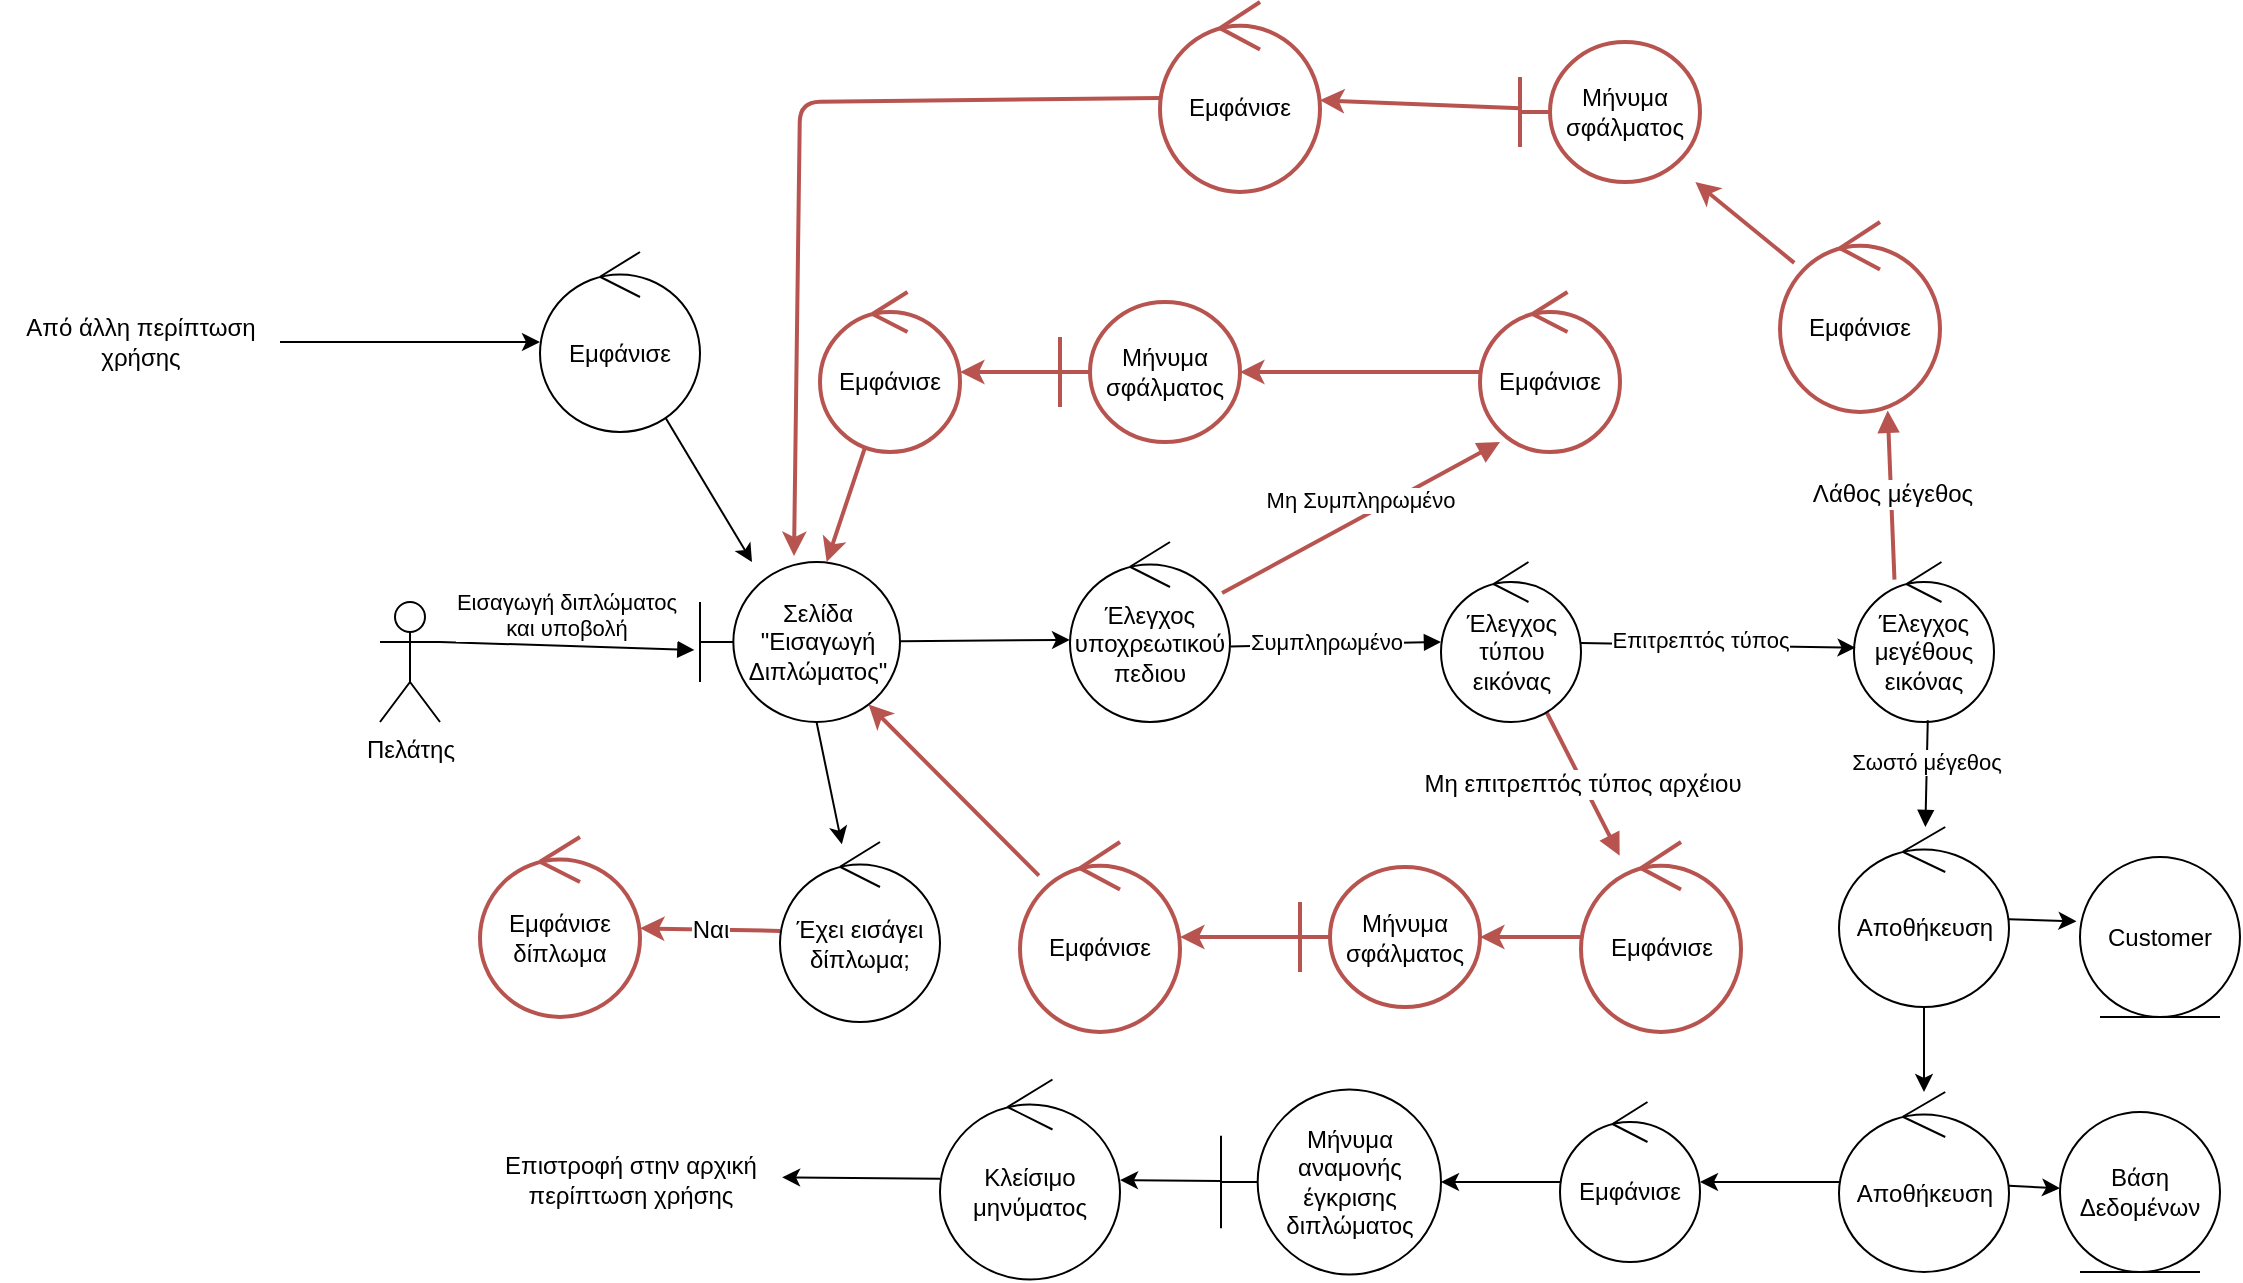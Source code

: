 <mxfile>
    <diagram name="Σελίδα-1" id="OHz2EBmf9zVARGRaG9hI">
        <mxGraphModel dx="1371" dy="457" grid="1" gridSize="10" guides="1" tooltips="1" connect="1" arrows="1" fold="1" page="1" pageScale="1" pageWidth="827" pageHeight="1169" math="0" shadow="0">
            <root>
                <mxCell id="0"/>
                <mxCell id="1" parent="0"/>
                <mxCell id="2v3vXZpvR5kIUnmruyP6-1" value="Πελάτης" style="shape=umlActor;verticalLabelPosition=bottom;verticalAlign=top;html=1;outlineConnect=0;" parent="1" vertex="1">
                    <mxGeometry x="20" y="340" width="30" height="60" as="geometry"/>
                </mxCell>
                <mxCell id="2v3vXZpvR5kIUnmruyP6-3" value="" style="html=1;verticalAlign=bottom;endArrow=block;curved=0;rounded=0;exitX=1.003;exitY=0.58;exitDx=0;exitDy=0;exitPerimeter=0;entryX=0;entryY=0.5;entryDx=0;entryDy=0;entryPerimeter=0;" parent="1" source="2v3vXZpvR5kIUnmruyP6-6" target="38" edge="1">
                    <mxGeometry width="80" relative="1" as="geometry">
                        <mxPoint x="430" y="480" as="sourcePoint"/>
                        <mxPoint x="550" y="360" as="targetPoint"/>
                        <mxPoint as="offset"/>
                    </mxGeometry>
                </mxCell>
                <mxCell id="2v3vXZpvR5kIUnmruyP6-12" value="Συμπληρωμένο" style="edgeLabel;html=1;align=center;verticalAlign=middle;resizable=0;points=[];" parent="2v3vXZpvR5kIUnmruyP6-3" vertex="1" connectable="0">
                    <mxGeometry x="-0.372" y="1" relative="1" as="geometry">
                        <mxPoint x="15" y="-1" as="offset"/>
                    </mxGeometry>
                </mxCell>
                <mxCell id="2v3vXZpvR5kIUnmruyP6-6" value="Έλεγχος υποχρεωτικού πεδιου" style="ellipse;shape=umlControl;whiteSpace=wrap;html=1;" parent="1" vertex="1">
                    <mxGeometry x="365" y="310" width="80" height="90" as="geometry"/>
                </mxCell>
                <mxCell id="2v3vXZpvR5kIUnmruyP6-8" value="Εισαγωγή διπλώματος&lt;br&gt;και υποβολή" style="html=1;verticalAlign=bottom;endArrow=block;curved=0;rounded=0;entryX=-0.028;entryY=0.55;entryDx=0;entryDy=0;entryPerimeter=0;exitX=1;exitY=0.333;exitDx=0;exitDy=0;exitPerimeter=0;" parent="1" source="2v3vXZpvR5kIUnmruyP6-1" target="2" edge="1">
                    <mxGeometry width="80" relative="1" as="geometry">
                        <mxPoint x="150" y="409.41" as="sourcePoint"/>
                        <mxPoint x="230" y="409.41" as="targetPoint"/>
                        <mxPoint as="offset"/>
                    </mxGeometry>
                </mxCell>
                <mxCell id="2v3vXZpvR5kIUnmruyP6-9" value="Έλεγχος μεγέθους εικόνας" style="ellipse;shape=umlControl;whiteSpace=wrap;html=1;" parent="1" vertex="1">
                    <mxGeometry x="757" y="320" width="70" height="80" as="geometry"/>
                </mxCell>
                <mxCell id="2v3vXZpvR5kIUnmruyP6-10" value="" style="html=1;verticalAlign=bottom;endArrow=block;curved=0;rounded=0;exitX=0.527;exitY=0.989;exitDx=0;exitDy=0;exitPerimeter=0;" parent="1" source="2v3vXZpvR5kIUnmruyP6-9" target="2v3vXZpvR5kIUnmruyP6-11" edge="1">
                    <mxGeometry width="80" relative="1" as="geometry">
                        <mxPoint x="450" y="660" as="sourcePoint"/>
                        <mxPoint x="730" y="420" as="targetPoint"/>
                    </mxGeometry>
                </mxCell>
                <mxCell id="2v3vXZpvR5kIUnmruyP6-19" value="Σωστό μέγεθος" style="edgeLabel;html=1;align=center;verticalAlign=middle;resizable=0;points=[];" parent="2v3vXZpvR5kIUnmruyP6-10" vertex="1" connectable="0">
                    <mxGeometry x="-0.213" y="-3" relative="1" as="geometry">
                        <mxPoint x="2" as="offset"/>
                    </mxGeometry>
                </mxCell>
                <mxCell id="49" style="edgeStyle=none;html=1;entryX=-0.022;entryY=0.402;entryDx=0;entryDy=0;entryPerimeter=0;strokeWidth=1;" parent="1" source="2v3vXZpvR5kIUnmruyP6-11" target="46" edge="1">
                    <mxGeometry relative="1" as="geometry"/>
                </mxCell>
                <mxCell id="68" value="" style="edgeStyle=none;html=1;" parent="1" source="2v3vXZpvR5kIUnmruyP6-11" target="66" edge="1">
                    <mxGeometry relative="1" as="geometry"/>
                </mxCell>
                <mxCell id="2v3vXZpvR5kIUnmruyP6-11" value="Αποθήκευση" style="ellipse;shape=umlControl;whiteSpace=wrap;html=1;" parent="1" vertex="1">
                    <mxGeometry x="749.5" y="452.5" width="85" height="90" as="geometry"/>
                </mxCell>
                <mxCell id="2v3vXZpvR5kIUnmruyP6-13" value="Μη Συμπληρωμένο" style="html=1;verticalAlign=bottom;endArrow=block;curved=0;rounded=0;entryX=0.143;entryY=0.938;entryDx=0;entryDy=0;entryPerimeter=0;fillColor=#f8cecc;strokeColor=#b85450;strokeWidth=2;" parent="1" source="2v3vXZpvR5kIUnmruyP6-6" target="2v3vXZpvR5kIUnmruyP6-14" edge="1">
                    <mxGeometry width="80" relative="1" as="geometry">
                        <mxPoint x="445" y="440" as="sourcePoint"/>
                        <mxPoint x="525" y="440" as="targetPoint"/>
                    </mxGeometry>
                </mxCell>
                <mxCell id="16" value="" style="edgeStyle=none;html=1;strokeWidth=2;fontSize=12;fillColor=none;strokeColor=#b85450;" parent="1" source="2v3vXZpvR5kIUnmruyP6-14" target="13" edge="1">
                    <mxGeometry relative="1" as="geometry"/>
                </mxCell>
                <mxCell id="2v3vXZpvR5kIUnmruyP6-14" value="Εμφάνισε" style="ellipse;shape=umlControl;whiteSpace=wrap;html=1;fillColor=none;strokeColor=#b85450;strokeWidth=2;" parent="1" vertex="1">
                    <mxGeometry x="570" y="185" width="70" height="80" as="geometry"/>
                </mxCell>
                <mxCell id="2v3vXZpvR5kIUnmruyP6-18" value="Λάθος μέγεθος" style="html=1;verticalAlign=middle;endArrow=block;curved=0;rounded=0;entryX=0.673;entryY=0.992;entryDx=0;entryDy=0;entryPerimeter=0;exitX=0.289;exitY=0.11;exitDx=0;exitDy=0;exitPerimeter=0;fontSize=12;fillColor=none;strokeColor=#b85450;strokeWidth=2;" parent="1" source="2v3vXZpvR5kIUnmruyP6-9" target="32" edge="1">
                    <mxGeometry width="80" relative="1" as="geometry">
                        <mxPoint x="420" y="600" as="sourcePoint"/>
                        <mxPoint x="373.12" y="672.11" as="targetPoint"/>
                    </mxGeometry>
                </mxCell>
                <mxCell id="31" value="" style="edgeStyle=none;html=1;strokeWidth=1;" parent="1" source="2v3vXZpvR5kIUnmruyP6-24" target="11" edge="1">
                    <mxGeometry relative="1" as="geometry"/>
                </mxCell>
                <mxCell id="2v3vXZpvR5kIUnmruyP6-24" value="Εμφάνισε" style="ellipse;shape=umlControl;whiteSpace=wrap;html=1;" parent="1" vertex="1">
                    <mxGeometry x="610" y="590" width="70" height="80" as="geometry"/>
                </mxCell>
                <mxCell id="2v3vXZpvR5kIUnmruyP6-28" value="Μη επιτρεπτός τύπος αρχέιου" style="html=1;verticalAlign=middle;endArrow=block;curved=0;rounded=0;fontSize=12;fillColor=none;strokeColor=#b85450;strokeWidth=2;" parent="1" source="38" target="20" edge="1">
                    <mxGeometry width="80" relative="1" as="geometry">
                        <mxPoint x="580" y="570" as="sourcePoint"/>
                        <mxPoint x="730" y="551.3" as="targetPoint"/>
                    </mxGeometry>
                </mxCell>
                <mxCell id="26" style="edgeStyle=none;html=1;entryX=0;entryY=0.544;entryDx=0;entryDy=0;entryPerimeter=0;strokeWidth=1;" parent="1" source="2" target="2v3vXZpvR5kIUnmruyP6-6" edge="1">
                    <mxGeometry relative="1" as="geometry"/>
                </mxCell>
                <mxCell id="77" value="" style="edgeStyle=none;html=1;" parent="1" source="2" target="72" edge="1">
                    <mxGeometry relative="1" as="geometry"/>
                </mxCell>
                <mxCell id="2" value="Σελίδα &quot;Εισαγωγή Διπλώματος&quot;" style="shape=umlBoundary;whiteSpace=wrap;html=1;" parent="1" vertex="1">
                    <mxGeometry x="180" y="320" width="100" height="80" as="geometry"/>
                </mxCell>
                <mxCell id="52" value="" style="edgeStyle=none;html=1;" parent="1" source="11" target="51" edge="1">
                    <mxGeometry relative="1" as="geometry"/>
                </mxCell>
                <mxCell id="11" value="Μήνυμα αναμονής έγκρισης διπλώματος" style="shape=umlBoundary;whiteSpace=wrap;html=1;" parent="1" vertex="1">
                    <mxGeometry x="440.5" y="583.75" width="110" height="92.5" as="geometry"/>
                </mxCell>
                <mxCell id="18" style="edgeStyle=none;html=1;strokeWidth=2;fontSize=12;fillColor=none;strokeColor=#b85450;" parent="1" source="12" target="2" edge="1">
                    <mxGeometry relative="1" as="geometry"/>
                </mxCell>
                <mxCell id="12" value="Εμφάνισε" style="ellipse;shape=umlControl;whiteSpace=wrap;html=1;fillColor=none;strokeColor=#b85450;strokeWidth=2;" parent="1" vertex="1">
                    <mxGeometry x="240" y="185" width="70" height="80" as="geometry"/>
                </mxCell>
                <mxCell id="17" value="" style="edgeStyle=none;html=1;strokeWidth=2;fontSize=12;fillColor=none;strokeColor=#b85450;" parent="1" source="13" target="12" edge="1">
                    <mxGeometry relative="1" as="geometry"/>
                </mxCell>
                <mxCell id="13" value="Μήνυμα σφάλματος" style="shape=umlBoundary;whiteSpace=wrap;html=1;fillColor=none;strokeColor=#b85450;strokeWidth=2;" parent="1" vertex="1">
                    <mxGeometry x="360" y="190" width="90" height="70" as="geometry"/>
                </mxCell>
                <mxCell id="29" style="edgeStyle=none;html=1;strokeWidth=2;fontSize=12;fillColor=none;strokeColor=#b85450;" parent="1" source="20" target="21" edge="1">
                    <mxGeometry relative="1" as="geometry"/>
                </mxCell>
                <mxCell id="20" value="Εμφάνισε" style="ellipse;shape=umlControl;whiteSpace=wrap;html=1;fillColor=none;strokeColor=#b85450;strokeWidth=2;" parent="1" vertex="1">
                    <mxGeometry x="620.5" y="460" width="80" height="95" as="geometry"/>
                </mxCell>
                <mxCell id="75" value="" style="edgeStyle=none;html=1;fontSize=12;fillColor=none;strokeColor=#b85450;strokeWidth=2;" parent="1" source="21" target="22" edge="1">
                    <mxGeometry relative="1" as="geometry"/>
                </mxCell>
                <mxCell id="21" value="Μήνυμα σφάλματος" style="shape=umlBoundary;whiteSpace=wrap;html=1;fillColor=none;strokeColor=#b85450;strokeWidth=2;" parent="1" vertex="1">
                    <mxGeometry x="480" y="472.5" width="90" height="70" as="geometry"/>
                </mxCell>
                <mxCell id="23" style="edgeStyle=none;html=1;entryX=0.843;entryY=0.891;entryDx=0;entryDy=0;entryPerimeter=0;strokeWidth=2;fontSize=12;fillColor=none;strokeColor=#b85450;" parent="1" source="22" target="2" edge="1">
                    <mxGeometry relative="1" as="geometry"/>
                </mxCell>
                <mxCell id="22" value="Εμφάνισε" style="ellipse;shape=umlControl;whiteSpace=wrap;html=1;fillColor=none;strokeColor=#b85450;strokeWidth=2;" parent="1" vertex="1">
                    <mxGeometry x="340" y="460" width="80" height="95" as="geometry"/>
                </mxCell>
                <mxCell id="35" value="" style="edgeStyle=none;html=1;strokeWidth=2;fontSize=12;fillColor=none;strokeColor=#b85450;" parent="1" source="27" target="34" edge="1">
                    <mxGeometry relative="1" as="geometry"/>
                </mxCell>
                <mxCell id="27" value="Μήνυμα σφάλματος" style="shape=umlBoundary;whiteSpace=wrap;html=1;fillColor=none;strokeColor=#b85450;strokeWidth=2;" parent="1" vertex="1">
                    <mxGeometry x="590" y="60" width="90" height="70" as="geometry"/>
                </mxCell>
                <mxCell id="33" value="" style="edgeStyle=none;html=1;strokeWidth=2;fontSize=12;fillColor=none;strokeColor=#b85450;" parent="1" source="32" target="27" edge="1">
                    <mxGeometry relative="1" as="geometry"/>
                </mxCell>
                <mxCell id="32" value="Εμφάνισε" style="ellipse;shape=umlControl;whiteSpace=wrap;html=1;fillColor=none;strokeColor=#b85450;strokeWidth=2;" parent="1" vertex="1">
                    <mxGeometry x="720" y="150" width="80" height="95" as="geometry"/>
                </mxCell>
                <mxCell id="36" style="edgeStyle=none;html=1;entryX=0.47;entryY=-0.037;entryDx=0;entryDy=0;entryPerimeter=0;strokeWidth=2;fontSize=12;fillColor=none;strokeColor=#b85450;" parent="1" source="34" target="2" edge="1">
                    <mxGeometry relative="1" as="geometry">
                        <Array as="points">
                            <mxPoint x="230" y="90"/>
                        </Array>
                    </mxGeometry>
                </mxCell>
                <mxCell id="34" value="Εμφάνισε" style="ellipse;shape=umlControl;whiteSpace=wrap;html=1;fillColor=none;strokeColor=#b85450;strokeWidth=2;" parent="1" vertex="1">
                    <mxGeometry x="410" y="40" width="80" height="95" as="geometry"/>
                </mxCell>
                <mxCell id="39" style="edgeStyle=none;html=1;entryX=0.011;entryY=0.536;entryDx=0;entryDy=0;entryPerimeter=0;strokeWidth=1;" parent="1" source="38" target="2v3vXZpvR5kIUnmruyP6-9" edge="1">
                    <mxGeometry relative="1" as="geometry"/>
                </mxCell>
                <mxCell id="40" value="Επιτρεπτός τύπος" style="edgeLabel;html=1;align=center;verticalAlign=middle;resizable=0;points=[];" parent="39" connectable="0" vertex="1">
                    <mxGeometry x="-0.422" y="1" relative="1" as="geometry">
                        <mxPoint x="20" y="-1" as="offset"/>
                    </mxGeometry>
                </mxCell>
                <mxCell id="38" value="Έλεγχος τύπου εικόνας" style="ellipse;shape=umlControl;whiteSpace=wrap;html=1;" parent="1" vertex="1">
                    <mxGeometry x="550.5" y="320" width="70" height="80" as="geometry"/>
                </mxCell>
                <mxCell id="45" value="Βάση Δεδομένων" style="ellipse;shape=umlEntity;whiteSpace=wrap;html=1;strokeWidth=1;fillColor=none;" parent="1" vertex="1">
                    <mxGeometry x="860" y="595" width="80" height="80" as="geometry"/>
                </mxCell>
                <mxCell id="46" value="Customer" style="ellipse;shape=umlEntity;whiteSpace=wrap;html=1;" parent="1" vertex="1">
                    <mxGeometry x="870" y="467.5" width="80" height="80" as="geometry"/>
                </mxCell>
                <mxCell id="54" value="" style="edgeStyle=none;html=1;entryX=1.007;entryY=0.472;entryDx=0;entryDy=0;entryPerimeter=0;" parent="1" source="51" target="78" edge="1">
                    <mxGeometry relative="1" as="geometry">
                        <mxPoint x="225" y="628.75" as="targetPoint"/>
                    </mxGeometry>
                </mxCell>
                <mxCell id="51" value="Κλείσιμο μηνύματος" style="ellipse;shape=umlControl;whiteSpace=wrap;html=1;" parent="1" vertex="1">
                    <mxGeometry x="300" y="578.75" width="90" height="100" as="geometry"/>
                </mxCell>
                <mxCell id="61" style="edgeStyle=none;html=1;" parent="1" source="58" target="2" edge="1">
                    <mxGeometry relative="1" as="geometry"/>
                </mxCell>
                <mxCell id="58" value="Εμφάνισε" style="ellipse;shape=umlControl;whiteSpace=wrap;html=1;" parent="1" vertex="1">
                    <mxGeometry x="100" y="165" width="80" height="90" as="geometry"/>
                </mxCell>
                <mxCell id="64" style="edgeStyle=none;html=1;" parent="1" source="63" target="58" edge="1">
                    <mxGeometry relative="1" as="geometry">
                        <mxPoint x="115" y="105.0" as="targetPoint"/>
                    </mxGeometry>
                </mxCell>
                <mxCell id="63" value="Από άλλη περίπτωση&lt;br&gt;χρήσης" style="text;html=1;align=center;verticalAlign=middle;resizable=0;points=[];autosize=1;strokeColor=none;fillColor=none;" parent="1" vertex="1">
                    <mxGeometry x="-170" y="190" width="140" height="40" as="geometry"/>
                </mxCell>
                <mxCell id="69" value="" style="edgeStyle=none;html=1;" parent="1" source="66" target="45" edge="1">
                    <mxGeometry relative="1" as="geometry"/>
                </mxCell>
                <mxCell id="70" value="" style="edgeStyle=none;html=1;" parent="1" source="66" target="2v3vXZpvR5kIUnmruyP6-24" edge="1">
                    <mxGeometry relative="1" as="geometry"/>
                </mxCell>
                <mxCell id="66" value="Αποθήκευση" style="ellipse;shape=umlControl;whiteSpace=wrap;html=1;" parent="1" vertex="1">
                    <mxGeometry x="749.5" y="585" width="85" height="90" as="geometry"/>
                </mxCell>
                <mxCell id="76" value="Ναι" style="edgeStyle=none;html=1;fontSize=12;fillColor=none;strokeColor=#b85450;strokeWidth=2;" parent="1" source="72" target="74" edge="1">
                    <mxGeometry relative="1" as="geometry"/>
                </mxCell>
                <mxCell id="72" value="Έχει εισάγει δίπλωμα;" style="ellipse;shape=umlControl;whiteSpace=wrap;html=1;" parent="1" vertex="1">
                    <mxGeometry x="220" y="460" width="80" height="90" as="geometry"/>
                </mxCell>
                <mxCell id="74" value="Εμφάνισε δίπλωμα" style="ellipse;shape=umlControl;whiteSpace=wrap;html=1;fillColor=none;strokeColor=#b85450;strokeWidth=2;" parent="1" vertex="1">
                    <mxGeometry x="70" y="457.5" width="80" height="90" as="geometry"/>
                </mxCell>
                <mxCell id="78" value="Επιστροφή στην αρχική&lt;br&gt;περίπτωση χρήσης" style="text;html=1;align=center;verticalAlign=middle;resizable=0;points=[];autosize=1;strokeColor=none;fillColor=none;" vertex="1" parent="1">
                    <mxGeometry x="70" y="608.75" width="150" height="40" as="geometry"/>
                </mxCell>
            </root>
        </mxGraphModel>
    </diagram>
</mxfile>